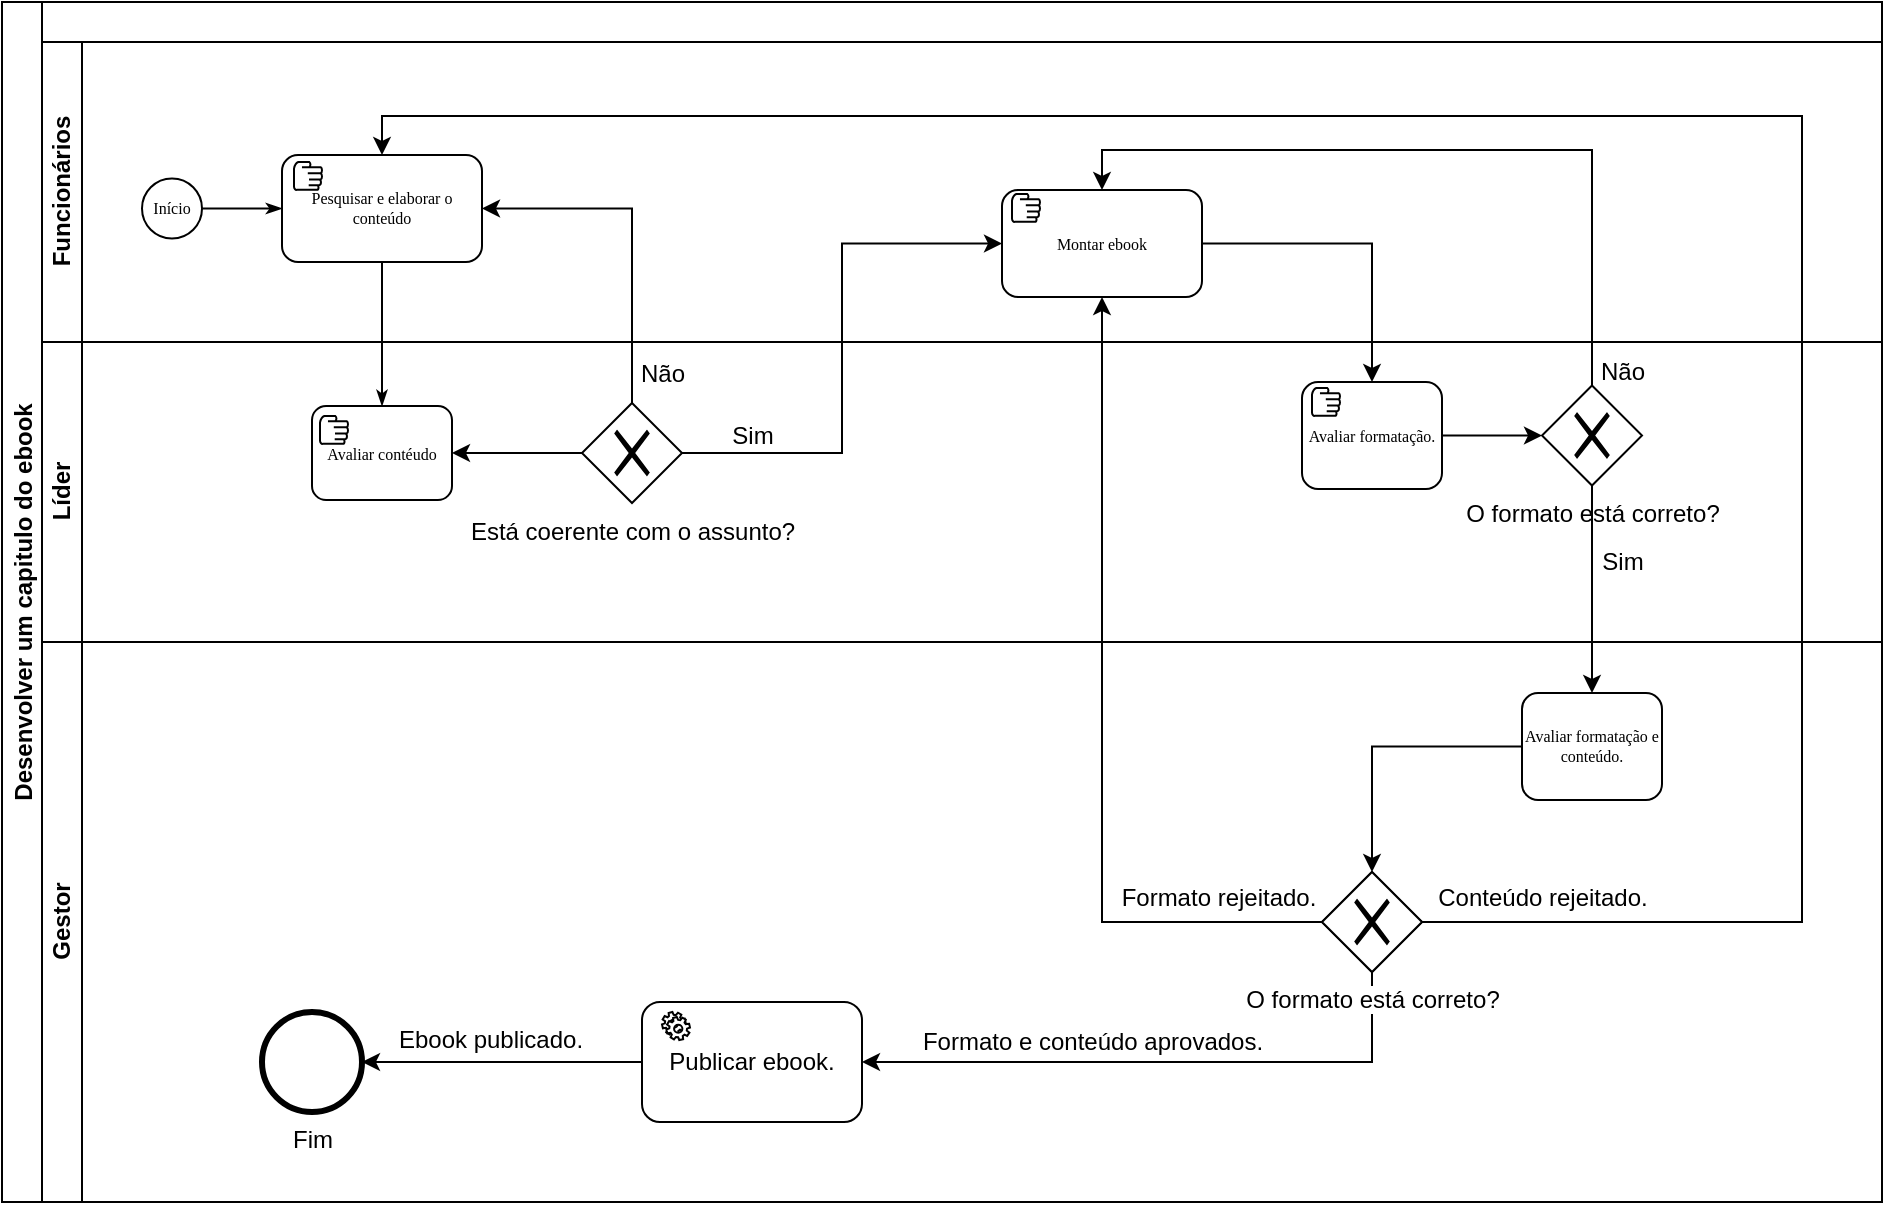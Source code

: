 <mxfile version="12.6.7" type="github">
  <diagram name="Page-1" id="c7488fd3-1785-93aa-aadb-54a6760d102a">
    <mxGraphModel dx="1102" dy="482" grid="1" gridSize="10" guides="1" tooltips="1" connect="1" arrows="1" fold="1" page="1" pageScale="1" pageWidth="1100" pageHeight="850" background="#ffffff" math="0" shadow="0">
      <root>
        <mxCell id="0"/>
        <mxCell id="1" parent="0"/>
        <mxCell id="2b4e8129b02d487f-1" value="" style="swimlane;html=1;childLayout=stackLayout;horizontal=1;startSize=20;horizontalStack=0;rounded=0;shadow=0;labelBackgroundColor=none;strokeWidth=1;fontFamily=Verdana;fontSize=8;align=center;" parent="1" vertex="1">
          <mxGeometry x="180" y="70" width="920" height="600" as="geometry">
            <mxRectangle x="180" y="70" width="50" height="40" as="alternateBounds"/>
          </mxGeometry>
        </mxCell>
        <mxCell id="2b4e8129b02d487f-2" value="Funcionários" style="swimlane;html=1;startSize=20;horizontal=0;" parent="2b4e8129b02d487f-1" vertex="1">
          <mxGeometry y="20" width="920" height="150" as="geometry">
            <mxRectangle y="20" width="680" height="20" as="alternateBounds"/>
          </mxGeometry>
        </mxCell>
        <mxCell id="2b4e8129b02d487f-18" style="edgeStyle=orthogonalEdgeStyle;rounded=0;html=1;labelBackgroundColor=none;startArrow=none;startFill=0;startSize=5;endArrow=classicThin;endFill=1;endSize=5;jettySize=auto;orthogonalLoop=1;strokeWidth=1;fontFamily=Verdana;fontSize=8" parent="2b4e8129b02d487f-2" source="2b4e8129b02d487f-5" target="2b4e8129b02d487f-6" edge="1">
          <mxGeometry relative="1" as="geometry"/>
        </mxCell>
        <mxCell id="2b4e8129b02d487f-5" value="Início" style="ellipse;whiteSpace=wrap;html=1;rounded=0;shadow=0;labelBackgroundColor=none;strokeWidth=1;fontFamily=Verdana;fontSize=8;align=center;" parent="2b4e8129b02d487f-2" vertex="1">
          <mxGeometry x="50" y="68.25" width="30" height="30" as="geometry"/>
        </mxCell>
        <mxCell id="2b4e8129b02d487f-6" value="Pesquisar e elaborar o conteúdo" style="rounded=1;whiteSpace=wrap;html=1;shadow=0;labelBackgroundColor=none;strokeWidth=1;fontFamily=Verdana;fontSize=8;align=center;" parent="2b4e8129b02d487f-2" vertex="1">
          <mxGeometry x="120" y="56.5" width="100" height="53.5" as="geometry"/>
        </mxCell>
        <mxCell id="-MDUBQ47qq7bkylrePRb-7" value="" style="shape=mxgraph.bpmn.manual_task;html=1;outlineConnect=0;" parent="2b4e8129b02d487f-2" vertex="1">
          <mxGeometry x="126" y="60" width="14" height="14" as="geometry"/>
        </mxCell>
        <mxCell id="-MDUBQ47qq7bkylrePRb-18" value="Montar ebook" style="rounded=1;whiteSpace=wrap;html=1;shadow=0;labelBackgroundColor=none;strokeWidth=1;fontFamily=Verdana;fontSize=8;align=center;" parent="2b4e8129b02d487f-2" vertex="1">
          <mxGeometry x="480" y="74" width="100" height="53.5" as="geometry"/>
        </mxCell>
        <mxCell id="-MDUBQ47qq7bkylrePRb-21" value="" style="shape=mxgraph.bpmn.manual_task;html=1;outlineConnect=0;" parent="2b4e8129b02d487f-2" vertex="1">
          <mxGeometry x="485" y="76" width="14" height="14" as="geometry"/>
        </mxCell>
        <mxCell id="-MDUBQ47qq7bkylrePRb-19" style="edgeStyle=orthogonalEdgeStyle;rounded=0;orthogonalLoop=1;jettySize=auto;html=1;entryX=0;entryY=0.5;entryDx=0;entryDy=0;" parent="2b4e8129b02d487f-1" source="-MDUBQ47qq7bkylrePRb-13" target="-MDUBQ47qq7bkylrePRb-18" edge="1">
          <mxGeometry relative="1" as="geometry"/>
        </mxCell>
        <mxCell id="-MDUBQ47qq7bkylrePRb-68" value="Sim" style="text;html=1;align=center;verticalAlign=middle;resizable=0;points=[];labelBackgroundColor=#ffffff;" parent="-MDUBQ47qq7bkylrePRb-19" vertex="1" connectable="0">
          <mxGeometry x="-0.534" y="16" relative="1" as="geometry">
            <mxPoint x="-26.67" y="7.25" as="offset"/>
          </mxGeometry>
        </mxCell>
        <mxCell id="2b4e8129b02d487f-3" value="Líder" style="swimlane;html=1;startSize=20;horizontal=0;" parent="2b4e8129b02d487f-1" vertex="1">
          <mxGeometry y="170" width="920" height="150" as="geometry">
            <mxRectangle y="170" width="680" height="20" as="alternateBounds"/>
          </mxGeometry>
        </mxCell>
        <mxCell id="-MDUBQ47qq7bkylrePRb-13" value="Está coerente com o assunto?" style="shape=mxgraph.bpmn.shape;html=1;verticalLabelPosition=bottom;labelBackgroundColor=#ffffff;verticalAlign=top;align=center;perimeter=rhombusPerimeter;background=gateway;outlineConnect=0;outline=none;symbol=exclusiveGw;" parent="2b4e8129b02d487f-3" vertex="1">
          <mxGeometry x="270" y="30.5" width="50" height="50" as="geometry"/>
        </mxCell>
        <mxCell id="-MDUBQ47qq7bkylrePRb-25" value="O formato está correto?" style="shape=mxgraph.bpmn.shape;html=1;verticalLabelPosition=bottom;labelBackgroundColor=#ffffff;verticalAlign=top;align=center;perimeter=rhombusPerimeter;background=gateway;outlineConnect=0;outline=none;symbol=exclusiveGw;" parent="2b4e8129b02d487f-3" vertex="1">
          <mxGeometry x="750" y="21.75" width="50" height="50" as="geometry"/>
        </mxCell>
        <mxCell id="2b4e8129b02d487f-7" value="Avaliar contéudo" style="rounded=1;whiteSpace=wrap;html=1;shadow=0;labelBackgroundColor=none;strokeWidth=1;fontFamily=Verdana;fontSize=8;align=center;" parent="2b4e8129b02d487f-3" vertex="1">
          <mxGeometry x="135" y="32" width="70" height="47" as="geometry"/>
        </mxCell>
        <mxCell id="-MDUBQ47qq7bkylrePRb-23" style="edgeStyle=orthogonalEdgeStyle;rounded=0;orthogonalLoop=1;jettySize=auto;html=1;exitX=0;exitY=0.5;exitDx=0;exitDy=0;entryX=1;entryY=0.5;entryDx=0;entryDy=0;" parent="2b4e8129b02d487f-3" source="-MDUBQ47qq7bkylrePRb-13" target="2b4e8129b02d487f-7" edge="1">
          <mxGeometry relative="1" as="geometry"/>
        </mxCell>
        <mxCell id="-MDUBQ47qq7bkylrePRb-79" style="edgeStyle=orthogonalEdgeStyle;rounded=0;orthogonalLoop=1;jettySize=auto;html=1;exitX=1;exitY=0.5;exitDx=0;exitDy=0;entryX=0;entryY=0.5;entryDx=0;entryDy=0;" parent="2b4e8129b02d487f-3" source="-MDUBQ47qq7bkylrePRb-54" target="-MDUBQ47qq7bkylrePRb-25" edge="1">
          <mxGeometry relative="1" as="geometry"/>
        </mxCell>
        <mxCell id="-MDUBQ47qq7bkylrePRb-54" value="Avaliar formatação." style="rounded=1;whiteSpace=wrap;html=1;shadow=0;labelBackgroundColor=none;strokeWidth=1;fontFamily=Verdana;fontSize=8;align=center;" parent="2b4e8129b02d487f-3" vertex="1">
          <mxGeometry x="630" y="20" width="70" height="53.5" as="geometry"/>
        </mxCell>
        <mxCell id="-MDUBQ47qq7bkylrePRb-56" value="" style="shape=mxgraph.bpmn.manual_task;html=1;outlineConnect=0;" parent="2b4e8129b02d487f-3" vertex="1">
          <mxGeometry x="635" y="23" width="14" height="14" as="geometry"/>
        </mxCell>
        <mxCell id="-MDUBQ47qq7bkylrePRb-69" value="" style="shape=mxgraph.bpmn.manual_task;html=1;outlineConnect=0;" parent="2b4e8129b02d487f-3" vertex="1">
          <mxGeometry x="139" y="37" width="14" height="14" as="geometry"/>
        </mxCell>
        <mxCell id="2b4e8129b02d487f-24" style="edgeStyle=orthogonalEdgeStyle;rounded=0;html=1;labelBackgroundColor=none;startArrow=none;startFill=0;startSize=5;endArrow=classicThin;endFill=1;endSize=5;jettySize=auto;orthogonalLoop=1;strokeWidth=1;fontFamily=Verdana;fontSize=8" parent="2b4e8129b02d487f-1" source="2b4e8129b02d487f-6" target="2b4e8129b02d487f-7" edge="1">
          <mxGeometry relative="1" as="geometry">
            <mxPoint x="170" y="220" as="targetPoint"/>
          </mxGeometry>
        </mxCell>
        <mxCell id="-MDUBQ47qq7bkylrePRb-64" style="edgeStyle=orthogonalEdgeStyle;rounded=0;orthogonalLoop=1;jettySize=auto;html=1;exitX=0.5;exitY=0;exitDx=0;exitDy=0;entryX=1;entryY=0.5;entryDx=0;entryDy=0;" parent="2b4e8129b02d487f-1" source="-MDUBQ47qq7bkylrePRb-13" target="2b4e8129b02d487f-6" edge="1">
          <mxGeometry relative="1" as="geometry"/>
        </mxCell>
        <mxCell id="-MDUBQ47qq7bkylrePRb-65" value="Não" style="text;html=1;align=center;verticalAlign=middle;resizable=0;points=[];labelBackgroundColor=#ffffff;" parent="-MDUBQ47qq7bkylrePRb-64" vertex="1" connectable="0">
          <mxGeometry x="-0.782" y="-1" relative="1" as="geometry">
            <mxPoint x="14" y="4.42" as="offset"/>
          </mxGeometry>
        </mxCell>
        <mxCell id="-MDUBQ47qq7bkylrePRb-55" style="edgeStyle=orthogonalEdgeStyle;rounded=0;orthogonalLoop=1;jettySize=auto;html=1;" parent="2b4e8129b02d487f-1" source="-MDUBQ47qq7bkylrePRb-18" target="-MDUBQ47qq7bkylrePRb-54" edge="1">
          <mxGeometry relative="1" as="geometry"/>
        </mxCell>
        <mxCell id="-MDUBQ47qq7bkylrePRb-74" style="edgeStyle=orthogonalEdgeStyle;rounded=0;orthogonalLoop=1;jettySize=auto;html=1;exitX=0.5;exitY=0;exitDx=0;exitDy=0;entryX=0.5;entryY=0;entryDx=0;entryDy=0;" parent="2b4e8129b02d487f-1" source="-MDUBQ47qq7bkylrePRb-25" target="-MDUBQ47qq7bkylrePRb-18" edge="1">
          <mxGeometry relative="1" as="geometry"/>
        </mxCell>
        <mxCell id="-MDUBQ47qq7bkylrePRb-75" value="Não" style="text;html=1;align=center;verticalAlign=middle;resizable=0;points=[];labelBackgroundColor=#ffffff;" parent="-MDUBQ47qq7bkylrePRb-74" vertex="1" connectable="0">
          <mxGeometry x="-0.854" relative="1" as="geometry">
            <mxPoint x="15" y="20.75" as="offset"/>
          </mxGeometry>
        </mxCell>
        <mxCell id="-MDUBQ47qq7bkylrePRb-82" style="edgeStyle=orthogonalEdgeStyle;rounded=0;orthogonalLoop=1;jettySize=auto;html=1;exitX=0;exitY=0.5;exitDx=0;exitDy=0;entryX=0.5;entryY=1;entryDx=0;entryDy=0;" parent="2b4e8129b02d487f-1" source="-MDUBQ47qq7bkylrePRb-40" target="-MDUBQ47qq7bkylrePRb-18" edge="1">
          <mxGeometry relative="1" as="geometry">
            <Array as="points">
              <mxPoint x="530" y="460"/>
            </Array>
          </mxGeometry>
        </mxCell>
        <mxCell id="-MDUBQ47qq7bkylrePRb-85" style="edgeStyle=orthogonalEdgeStyle;rounded=0;orthogonalLoop=1;jettySize=auto;html=1;entryX=0.5;entryY=0;entryDx=0;entryDy=0;" parent="2b4e8129b02d487f-1" source="-MDUBQ47qq7bkylrePRb-25" target="-MDUBQ47qq7bkylrePRb-84" edge="1">
          <mxGeometry relative="1" as="geometry"/>
        </mxCell>
        <mxCell id="-MDUBQ47qq7bkylrePRb-86" value="Sim" style="text;html=1;align=center;verticalAlign=middle;resizable=0;points=[];labelBackgroundColor=#ffffff;" parent="-MDUBQ47qq7bkylrePRb-85" vertex="1" connectable="0">
          <mxGeometry x="-0.269" y="1" relative="1" as="geometry">
            <mxPoint x="14" as="offset"/>
          </mxGeometry>
        </mxCell>
        <mxCell id="-MDUBQ47qq7bkylrePRb-89" style="edgeStyle=orthogonalEdgeStyle;rounded=0;orthogonalLoop=1;jettySize=auto;html=1;entryX=0.5;entryY=0;entryDx=0;entryDy=0;" parent="2b4e8129b02d487f-1" source="-MDUBQ47qq7bkylrePRb-40" target="2b4e8129b02d487f-6" edge="1">
          <mxGeometry relative="1" as="geometry">
            <Array as="points">
              <mxPoint x="880" y="460"/>
              <mxPoint x="880" y="57"/>
              <mxPoint x="170" y="57"/>
            </Array>
          </mxGeometry>
        </mxCell>
        <mxCell id="2b4e8129b02d487f-4" value="Gestor" style="swimlane;html=1;startSize=20;horizontal=0;" parent="2b4e8129b02d487f-1" vertex="1">
          <mxGeometry y="320" width="920" height="280" as="geometry">
            <mxRectangle y="190" width="680" height="20" as="alternateBounds"/>
          </mxGeometry>
        </mxCell>
        <mxCell id="-MDUBQ47qq7bkylrePRb-39" style="edgeStyle=orthogonalEdgeStyle;rounded=0;orthogonalLoop=1;jettySize=auto;html=1;entryX=1;entryY=0.5;entryDx=0;entryDy=0;" parent="2b4e8129b02d487f-4" source="-MDUBQ47qq7bkylrePRb-33" target="-MDUBQ47qq7bkylrePRb-35" edge="1">
          <mxGeometry relative="1" as="geometry"/>
        </mxCell>
        <mxCell id="-MDUBQ47qq7bkylrePRb-83" value="Ebook publicado." style="text;html=1;align=center;verticalAlign=middle;resizable=0;points=[];labelBackgroundColor=#ffffff;" parent="-MDUBQ47qq7bkylrePRb-39" vertex="1" connectable="0">
          <mxGeometry x="0.297" relative="1" as="geometry">
            <mxPoint x="14.67" y="-11" as="offset"/>
          </mxGeometry>
        </mxCell>
        <mxCell id="-MDUBQ47qq7bkylrePRb-33" value="Publicar ebook." style="shape=ext;rounded=1;html=1;whiteSpace=wrap;" parent="2b4e8129b02d487f-4" vertex="1">
          <mxGeometry x="300" y="180" width="110" height="60" as="geometry"/>
        </mxCell>
        <mxCell id="-MDUBQ47qq7bkylrePRb-34" value="" style="shape=mxgraph.bpmn.service_task;html=1;outlineConnect=0;" parent="2b4e8129b02d487f-4" vertex="1">
          <mxGeometry x="310" y="185" width="14" height="14" as="geometry"/>
        </mxCell>
        <mxCell id="-MDUBQ47qq7bkylrePRb-35" value="Fim" style="shape=mxgraph.bpmn.shape;html=1;verticalLabelPosition=bottom;labelBackgroundColor=#ffffff;verticalAlign=top;align=center;perimeter=ellipsePerimeter;outlineConnect=0;outline=end;symbol=general;" parent="2b4e8129b02d487f-4" vertex="1">
          <mxGeometry x="110" y="185" width="50" height="50" as="geometry"/>
        </mxCell>
        <mxCell id="-MDUBQ47qq7bkylrePRb-44" style="edgeStyle=orthogonalEdgeStyle;rounded=0;orthogonalLoop=1;jettySize=auto;html=1;exitX=0.5;exitY=1;exitDx=0;exitDy=0;entryX=1;entryY=0.5;entryDx=0;entryDy=0;" parent="2b4e8129b02d487f-4" source="-MDUBQ47qq7bkylrePRb-40" target="-MDUBQ47qq7bkylrePRb-33" edge="1">
          <mxGeometry relative="1" as="geometry"/>
        </mxCell>
        <mxCell id="-MDUBQ47qq7bkylrePRb-40" value="" style="shape=mxgraph.bpmn.shape;html=1;verticalLabelPosition=bottom;labelBackgroundColor=#ffffff;verticalAlign=top;align=center;perimeter=rhombusPerimeter;background=gateway;outlineConnect=0;outline=none;symbol=parallelGw;" parent="2b4e8129b02d487f-4" vertex="1">
          <mxGeometry x="640" y="115" width="50" height="50" as="geometry"/>
        </mxCell>
        <mxCell id="-MDUBQ47qq7bkylrePRb-45" value="Formato e conteúdo aprovados." style="text;html=1;align=center;verticalAlign=middle;resizable=0;points=[];autosize=1;" parent="2b4e8129b02d487f-4" vertex="1">
          <mxGeometry x="430" y="190" width="190" height="20" as="geometry"/>
        </mxCell>
        <mxCell id="-MDUBQ47qq7bkylrePRb-47" value="Formato rejeitado." style="text;html=1;align=center;verticalAlign=middle;resizable=0;points=[];autosize=1;" parent="2b4e8129b02d487f-4" vertex="1">
          <mxGeometry x="528" y="118" width="120" height="20" as="geometry"/>
        </mxCell>
        <mxCell id="-MDUBQ47qq7bkylrePRb-87" style="edgeStyle=orthogonalEdgeStyle;rounded=0;orthogonalLoop=1;jettySize=auto;html=1;entryX=0.5;entryY=0;entryDx=0;entryDy=0;" parent="2b4e8129b02d487f-4" source="-MDUBQ47qq7bkylrePRb-84" target="-MDUBQ47qq7bkylrePRb-40" edge="1">
          <mxGeometry relative="1" as="geometry"/>
        </mxCell>
        <mxCell id="-MDUBQ47qq7bkylrePRb-84" value="Avaliar formatação e conteúdo." style="rounded=1;whiteSpace=wrap;html=1;shadow=0;labelBackgroundColor=none;strokeWidth=1;fontFamily=Verdana;fontSize=8;align=center;" parent="2b4e8129b02d487f-4" vertex="1">
          <mxGeometry x="740" y="25.5" width="70" height="53.5" as="geometry"/>
        </mxCell>
        <mxCell id="-MDUBQ47qq7bkylrePRb-90" value="Conteúdo rejeitado." style="text;html=1;align=center;verticalAlign=middle;resizable=0;points=[];autosize=1;" parent="2b4e8129b02d487f-4" vertex="1">
          <mxGeometry x="690" y="118" width="120" height="20" as="geometry"/>
        </mxCell>
        <mxCell id="-MDUBQ47qq7bkylrePRb-91" value="O formato está correto?" style="shape=mxgraph.bpmn.shape;html=1;verticalLabelPosition=bottom;labelBackgroundColor=#ffffff;verticalAlign=top;align=center;perimeter=rhombusPerimeter;background=gateway;outlineConnect=0;outline=none;symbol=exclusiveGw;" parent="2b4e8129b02d487f-4" vertex="1">
          <mxGeometry x="640" y="115" width="50" height="50" as="geometry"/>
        </mxCell>
        <mxCell id="-MDUBQ47qq7bkylrePRb-6" value="Desenvolver um capitulo do ebook" style="swimlane;startSize=20;horizontal=0;" parent="1" vertex="1">
          <mxGeometry x="160" y="70" width="940" height="600" as="geometry"/>
        </mxCell>
      </root>
    </mxGraphModel>
  </diagram>
</mxfile>
